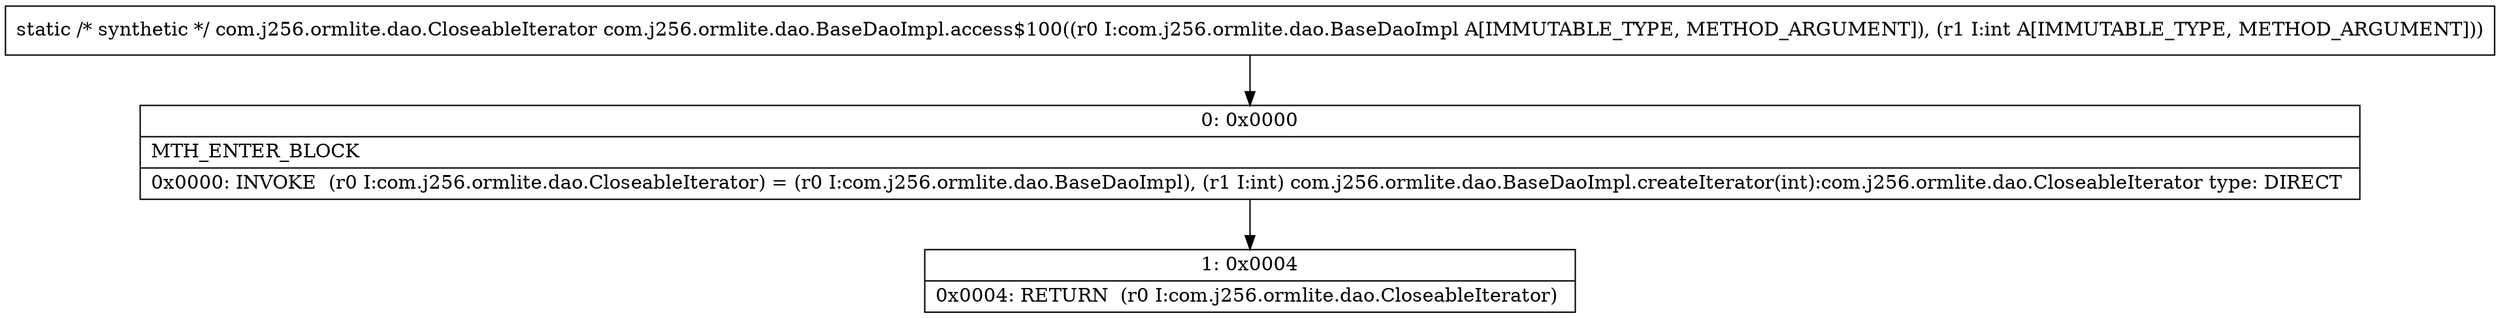 digraph "CFG forcom.j256.ormlite.dao.BaseDaoImpl.access$100(Lcom\/j256\/ormlite\/dao\/BaseDaoImpl;I)Lcom\/j256\/ormlite\/dao\/CloseableIterator;" {
Node_0 [shape=record,label="{0\:\ 0x0000|MTH_ENTER_BLOCK\l|0x0000: INVOKE  (r0 I:com.j256.ormlite.dao.CloseableIterator) = (r0 I:com.j256.ormlite.dao.BaseDaoImpl), (r1 I:int) com.j256.ormlite.dao.BaseDaoImpl.createIterator(int):com.j256.ormlite.dao.CloseableIterator type: DIRECT \l}"];
Node_1 [shape=record,label="{1\:\ 0x0004|0x0004: RETURN  (r0 I:com.j256.ormlite.dao.CloseableIterator) \l}"];
MethodNode[shape=record,label="{static \/* synthetic *\/ com.j256.ormlite.dao.CloseableIterator com.j256.ormlite.dao.BaseDaoImpl.access$100((r0 I:com.j256.ormlite.dao.BaseDaoImpl A[IMMUTABLE_TYPE, METHOD_ARGUMENT]), (r1 I:int A[IMMUTABLE_TYPE, METHOD_ARGUMENT])) }"];
MethodNode -> Node_0;
Node_0 -> Node_1;
}

